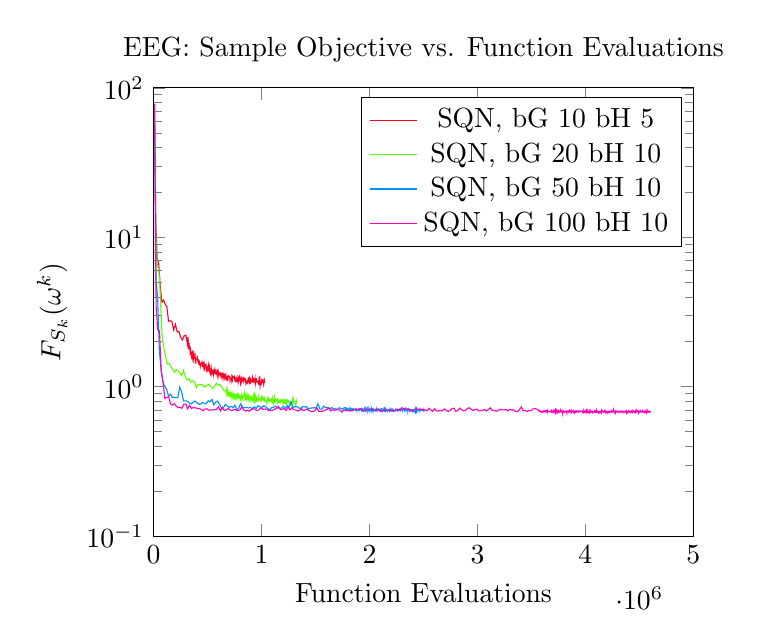 % This file was created by matplotlib v0.1.0.
% Copyright (c) 2010--2014, Nico Schlömer <nico.schloemer@gmail.com>
% All rights reserved.
% 
% The lastest updates can be retrieved from
% 
% https://github.com/nschloe/matplotlib2tikz
% 
% where you can also submit bug reports and leavecomments.
% 
\begin{tikzpicture}

\definecolor{color1}{rgb}{0.36,1,0}
\definecolor{color0}{rgb}{1,0,0.16}
\definecolor{color3}{rgb}{1,0,0.75}
\definecolor{color2}{rgb}{0,0.562,1}

\begin{axis}[
title={EEG: Sample Objective vs. Function Evaluations},
xlabel={Function Evaluations},
ylabel={$F_{S_k}(\omega^k)$},
xmin=0, xmax=5000000,
ymin=0.1, ymax=100,
ymode=log,
axis on top,
legend entries={{SQN, bG 10 bH 5},{SQN, bG 20 bH 10},{SQN, bG 50 bH 10},{SQN, bG 100 bH 10}}
]
\addplot [color0]
coordinates {
(8000.0,77.985)
(20000.0,12.322)
(33000,7.245)
(47000,6.673)
(62000,4.625)
(77000,3.683)
(92000,3.794)
(107000,3.572)
(123000,3.419)
(138000,2.746)
(154000,2.772)
(170000,2.712)
(186000,2.4)
(202000,2.614)
(218000,2.327)
(234000,2.346)
(250000,2.151)
(266000,2.056)
(282000,2.185)
(298000,2.218)
(315000,1.911)
(318000,2.159)
(321000,1.99)
(324000,1.79)
(327000,1.968)
(330000,1.88)
(333000,1.829)
(336000,1.844)
(339000,1.633)
(342000,1.824)
(345000,1.724)
(348000,1.701)
(351000,1.606)
(354000,1.659)
(357000,1.675)
(360000,1.698)
(363000,1.518)
(366000,1.49)
(369000,1.576)
(372000,1.642)
(375000,1.575)
(378000,1.566)
(381000,1.581)
(384000,1.617)
(387000,1.498)
(390000,1.431)
(393000,1.534)
(396000,1.526)
(399000,1.533)
(402000,1.546)
(405000,1.571)
(408000,1.511)
(411000,1.481)
(414000,1.495)
(417000,1.473)
(420000,1.394)
(423000,1.482)
(426000,1.468)
(429000,1.434)
(432000,1.373)
(435000,1.416)
(438000,1.411)
(441000,1.414)
(444000,1.436)
(447000,1.456)
(450000,1.359)
(453000,1.456)
(456000,1.348)
(459000,1.424)
(462000,1.403)
(465000,1.35)
(468000,1.426)
(471000,1.382)
(474000,1.339)
(477000,1.398)
(480000,1.404)
(483000,1.37)
(486000,1.364)
(489000,1.337)
(492000,1.249)
(495000,1.358)
(498000,1.319)
(501000,1.3)
(504000,1.291)
(507000,1.323)
(510000,1.391)
(513000,1.344)
(516000,1.305)
(519000,1.343)
(522000,1.25)
(525000,1.225)
(528000,1.267)
(531000,1.26)
(534000,1.314)
(537000,1.247)
(540000,1.294)
(543000,1.277)
(546000,1.245)
(549000,1.285)
(552000,1.288)
(555000,1.226)
(558000,1.283)
(561000,1.303)
(564000,1.216)
(567000,1.288)
(570000,1.22)
(573000,1.289)
(576000,1.28)
(579000,1.23)
(582000,1.247)
(585000,1.235)
(588000,1.195)
(591000,1.277)
(594000,1.264)
(597000,1.282)
(600000,1.236)
(603000,1.184)
(606000,1.209)
(609000,1.222)
(612000,1.215)
(615000,1.236)
(618000,1.224)
(621000,1.194)
(624000,1.219)
(627000,1.178)
(630000,1.224)
(633000,1.226)
(636000,1.219)
(639000,1.177)
(642000,1.248)
(645000,1.163)
(648000,1.203)
(651000,1.184)
(654000,1.174)
(657000,1.147)
(660000,1.186)
(663000,1.159)
(666000,1.19)
(669000,1.206)
(672000,1.153)
(675000,1.129)
(678000,1.159)
(681000,1.168)
(684000,1.161)
(687000,1.096)
(690000,1.168)
(693000,1.183)
(696000,1.174)
(699000,1.172)
(702000,1.165)
(705000,1.166)
(708000,1.104)
(711000,1.137)
(714000,1.139)
(717000,1.146)
(720000,1.147)
(723000,1.111)
(726000,1.188)
(729000,1.177)
(732000,1.131)
(735000,1.166)
(738000,1.168)
(741000,1.162)
(744000,1.159)
(747000,1.171)
(750000,1.13)
(753000,1.108)
(756000,1.124)
(759000,1.091)
(762000,1.101)
(765000,1.136)
(768000,1.101)
(771000,1.109)
(774000,1.095)
(777000,1.109)
(780000,1.139)
(783000,1.072)
(786000,1.107)
(789000,1.121)
(792000,1.144)
(795000,1.088)
(798000,1.19)
(801000,1.14)
(804000,1.091)
(807000,1.147)
(810000,1.08)
(813000,1.122)
(816000,1.093)
(819000,1.111)
(822000,1.131)
(825000,1.104)
(828000,1.111)
(831000,1.125)
(834000,1.095)
(837000,1.13)
(840000,1.107)
(843000,1.116)
(846000,1.132)
(849000,1.126)
(852000,1.099)
(855000,1.045)
(858000,1.059)
(861000,1.085)
(864000,1.086)
(867000,1.093)
(870000,1.063)
(873000,1.076)
(876000,1.14)
(879000,1.066)
(882000,1.14)
(885000,1.13)
(888000,1.09)
(891000,1.145)
(894000,1.131)
(897000,1.045)
(900000,1.102)
(903000,1.084)
(906000,1.08)
(909000,1.086)
(912000,1.091)
(915000,1.137)
(918000,1.088)
(921000,1.1)
(924000,1.087)
(927000,1.127)
(930000,1.117)
(933000,1.119)
(936000,1.091)
(939000,1.129)
(942000,1.051)
(945000,1.089)
(948000,1.127)
(951000,1.129)
(954000,1.087)
(957000,1.088)
(960000,1.073)
(963000,1.087)
(966000,1.091)
(969000,1.077)
(972000,1.087)
(975000,1.025)
(978000,1.128)
(981000,1.104)
(984000,1.126)
(987000,1.018)
(990000,1.05)
(993000,1.057)
(996000,1.073)
(999000,1.059)
(1002000,1.105)
(1005000,1.092)
(1008000,1.12)
(1011000,1.12)
(1014000,1.076)
(1017000,1.073)
(1020000,1.035)
(1023000,1.063)
(1026000,1.101)
(1029000,1.071)
(1032000,1.063)

};
\addplot [color1]
coordinates {
(8000.0,78.186)
(21000,10.139)
(34000.0,6.404)
(48000,6.125)
(63000,3.878)
(78000,2.194)
(94000.0,1.817)
(111000,1.588)
(127000,1.419)
(144000,1.437)
(160000,1.365)
(177000,1.302)
(193000,1.252)
(210000,1.305)
(227000,1.28)
(244000,1.232)
(260000,1.186)
(277000,1.285)
(294000,1.167)
(311000,1.11)
(327000,1.132)
(344000,1.075)
(361000,1.097)
(378000,1.078)
(395000,0.986)
(412000,1.034)
(429000,1.029)
(446000,1.04)
(463000,1.001)
(480000,1.0)
(497000,1.027)
(514000,1.034)
(531000,1.002)
(548000,0.975)
(565000,1.009)
(582000,1.056)
(599000,1.026)
(616000,1.034)
(633000,0.991)
(651000,0.944)
(668000,0.939)
(671000,0.914)
(674000,0.909)
(677000,0.949)
(680000,0.897)
(683000,0.918)
(686000,0.86)
(689000,0.938)
(692000,0.919)
(695000,0.883)
(698000,0.892)
(701000,0.877)
(704000,0.921)
(707000,0.874)
(710000,0.871)
(713000,0.866)
(716000,0.91)
(719000,0.891)
(722000,0.892)
(725000,0.854)
(728000,0.878)
(731000,0.863)
(734000,0.852)
(737000,0.896)
(740000,0.869)
(743000,0.842)
(746000,0.901)
(749000,0.858)
(752000,0.863)
(755000,0.862)
(758000,0.844)
(761000,0.882)
(764000,0.886)
(767000,0.889)
(770000,0.846)
(773000,0.863)
(776000,0.896)
(779000,0.885)
(782000,0.843)
(785000,0.867)
(788000,0.88)
(791000,0.866)
(794000,0.851)
(797000,0.863)
(800000,0.851)
(803000,0.829)
(806000,0.819)
(809000,0.877)
(812000,0.837)
(815000,0.872)
(818000,0.849)
(821000,0.858)
(824000,0.834)
(827000,0.859)
(830000,0.865)
(833000,0.855)
(836000,0.856)
(839000,0.857)
(842000,0.894)
(845000,0.842)
(848000,0.862)
(851000,0.849)
(854000,0.827)
(857000,0.883)
(860000,0.868)
(863000,0.842)
(866000,0.871)
(869000,0.829)
(872000,0.828)
(875000,0.834)
(878000,0.857)
(881000,0.824)
(884000,0.851)
(887000,0.825)
(890000,0.822)
(893000,0.803)
(896000,0.846)
(899000,0.834)
(902000,0.84)
(905000,0.828)
(908000,0.857)
(911000,0.849)
(914000,0.839)
(917000,0.816)
(920000,0.828)
(923000,0.826)
(926000,0.861)
(929000,0.821)
(932000,0.861)
(935000,0.821)
(938000,0.854)
(941000,0.815)
(944000,0.839)
(947000,0.789)
(950000,0.828)
(953000,0.821)
(956000,0.845)
(959000,0.811)
(962000,0.817)
(965000,0.825)
(968000,0.81)
(971000,0.828)
(974000,0.859)
(977000,0.834)
(980000,0.831)
(983000,0.819)
(986000,0.81)
(989000,0.802)
(992000,0.81)
(995000,0.809)
(998000,0.871)
(1001000,0.818)
(1004000,0.82)
(1007000,0.849)
(1010000,0.834)
(1013000,0.821)
(1016000,0.815)
(1019000,0.812)
(1022000,0.834)
(1025000,0.823)
(1028000,0.839)
(1031000,0.804)
(1034000,0.814)
(1037000,0.814)
(1040000,0.812)
(1043000,0.794)
(1046000,0.78)
(1049000,0.809)
(1052000,0.814)
(1055000,0.83)
(1058000,0.809)
(1061000,0.815)
(1064000,0.832)
(1067000,0.802)
(1070000,0.812)
(1073000,0.824)
(1076000,0.823)
(1079000,0.805)
(1082000,0.797)
(1085000,0.816)
(1088000,0.826)
(1091000,0.815)
(1094000,0.821)
(1097000,0.8)
(1100000,0.834)
(1103000,0.803)
(1106000,0.812)
(1109000,0.781)
(1112000,0.817)
(1115000,0.82)
(1118000,0.78)
(1121000,0.846)
(1124000,0.823)
(1127000,0.817)
(1130000,0.796)
(1133000,0.8)
(1136000,0.817)
(1139000,0.826)
(1142000,0.824)
(1145000,0.828)
(1148000,0.808)
(1151000,0.778)
(1154000,0.794)
(1157000,0.805)
(1160000,0.815)
(1163000,0.797)
(1166000,0.784)
(1169000,0.784)
(1172000,0.805)
(1175000,0.811)
(1178000,0.794)
(1181000,0.808)
(1184000,0.803)
(1187000,0.807)
(1190000,0.82)
(1193000,0.815)
(1196000,0.785)
(1199000,0.807)
(1202000,0.798)
(1205000,0.807)
(1208000,0.787)
(1211000,0.794)
(1214000,0.806)
(1217000,0.765)
(1220000,0.803)
(1223000,0.803)
(1226000,0.78)
(1229000,0.771)
(1232000,0.809)
(1235000,0.796)
(1238000,0.795)
(1241000,0.802)
(1244000,0.783)
(1247000,0.785)
(1250000,0.804)
(1253000,0.797)
(1256000,0.794)
(1259000,0.776)
(1262000,0.766)
(1265000,0.779)
(1268000,0.784)
(1271000,0.761)
(1274000,0.794)
(1277000,0.795)
(1280000,0.778)
(1283000,0.77)
(1286000,0.8)
(1289000,0.765)
(1292000,0.777)
(1295000,0.821)
(1298000,0.795)
(1301000,0.799)
(1304000,0.799)
(1307000,0.795)
(1310000,0.794)
(1313000,0.761)
(1316000,0.786)
(1319000,0.779)
(1322000,0.8)
(1325000,0.77)

};
\addplot [color2]
coordinates {
(8000.0,77.871)
(22000,5.193)
(37000,3.957)
(53000.0,1.748)
(70000,1.266)
(87000.0,1.071)
(104000,1.003)
(121000,0.959)
(138000,0.867)
(155000,0.892)
(172000,0.85)
(190000,0.85)
(207000,0.845)
(224000,0.846)
(241000,0.994)
(259000,0.927)
(277000,0.805)
(294000,0.804)
(312000,0.801)
(330000,0.78)
(348000,0.768)
(365000,0.786)
(383000,0.803)
(401000,0.785)
(419000,0.763)
(436000,0.765)
(454000,0.786)
(472000,0.772)
(489000,0.773)
(506000,0.807)
(523000,0.793)
(541000,0.822)
(558000,0.756)
(575000,0.789)
(593000,0.803)
(611000,0.759)
(629000,0.719)
(647000,0.725)
(665000,0.763)
(683000,0.741)
(700000,0.727)
(718000,0.741)
(735000,0.723)
(753000,0.752)
(771000,0.704)
(788000,0.718)
(806000,0.769)
(824000,0.729)
(842000,0.722)
(860000,0.728)
(878000,0.721)
(896000,0.726)
(914000,0.712)
(932000,0.736)
(950000,0.714)
(968000,0.747)
(986000,0.733)
(1004000,0.728)
(1022000,0.747)
(1040000,0.731)
(1058000,0.715)
(1076000,0.7)
(1094000,0.727)
(1112000,0.729)
(1130000,0.742)
(1148000,0.722)
(1166000,0.719)
(1184000,0.719)
(1202000,0.74)
(1220000,0.719)
(1238000,0.748)
(1255000,0.73)
(1273000,0.795)
(1290000,0.725)
(1308000,0.737)
(1326000,0.738)
(1344000,0.721)
(1361000,0.717)
(1379000,0.736)
(1397000,0.732)
(1415000,0.737)
(1433000,0.71)
(1451000,0.719)
(1469000,0.721)
(1487000,0.725)
(1504000,0.717)
(1522000,0.771)
(1540000,0.71)
(1558000,0.707)
(1576000,0.742)
(1594000,0.727)
(1612000,0.725)
(1630000,0.711)
(1648000,0.724)
(1666000,0.717)
(1684000,0.712)
(1702000,0.706)
(1720000,0.724)
(1737000,0.71)
(1755000,0.716)
(1773000,0.727)
(1776000,0.713)
(1779000,0.719)
(1782000,0.719)
(1785000,0.708)
(1788000,0.711)
(1791000,0.72)
(1794000,0.714)
(1797000,0.697)
(1800000,0.702)
(1803000,0.708)
(1806000,0.706)
(1809000,0.694)
(1812000,0.711)
(1815000,0.717)
(1818000,0.709)
(1821000,0.717)
(1824000,0.697)
(1827000,0.706)
(1830000,0.707)
(1833000,0.707)
(1836000,0.714)
(1839000,0.711)
(1842000,0.711)
(1845000,0.705)
(1848000,0.71)
(1851000,0.701)
(1854000,0.709)
(1857000,0.702)
(1860000,0.699)
(1863000,0.702)
(1866000,0.698)
(1869000,0.704)
(1872000,0.71)
(1875000,0.703)
(1878000,0.707)
(1881000,0.696)
(1884000,0.708)
(1887000,0.7)
(1890000,0.699)
(1893000,0.697)
(1896000,0.702)
(1899000,0.706)
(1902000,0.711)
(1905000,0.697)
(1908000,0.706)
(1911000,0.702)
(1914000,0.711)
(1917000,0.71)
(1920000,0.705)
(1923000,0.702)
(1926000,0.695)
(1929000,0.708)
(1932000,0.689)
(1935000,0.696)
(1938000,0.707)
(1941000,0.708)
(1944000,0.704)
(1947000,0.692)
(1950000,0.696)
(1953000,0.713)
(1956000,0.705)
(1959000,0.698)
(1962000,0.719)
(1965000,0.725)
(1968000,0.7)
(1971000,0.707)
(1974000,0.703)
(1977000,0.701)
(1980000,0.713)
(1983000,0.688)
(1986000,0.701)
(1989000,0.703)
(1992000,0.696)
(1995000,0.721)
(1998000,0.71)
(2001000,0.702)
(2004000,0.689)
(2007000,0.71)
(2010000,0.71)
(2013000,0.7)
(2016000,0.695)
(2019000,0.712)
(2022000,0.688)
(2025000,0.699)
(2028000,0.709)
(2031000,0.701)
(2034000,0.688)
(2037000,0.71)
(2040000,0.707)
(2043000,0.696)
(2046000,0.696)
(2049000,0.692)
(2052000,0.7)
(2055000,0.703)
(2058000,0.694)
(2061000,0.705)
(2064000,0.715)
(2067000,0.702)
(2070000,0.693)
(2073000,0.711)
(2076000,0.711)
(2079000,0.706)
(2082000,0.711)
(2085000,0.71)
(2088000,0.692)
(2091000,0.691)
(2094000,0.69)
(2097000,0.697)
(2100000,0.703)
(2103000,0.695)
(2106000,0.709)
(2109000,0.708)
(2112000,0.712)
(2115000,0.704)
(2118000,0.707)
(2121000,0.689)
(2124000,0.696)
(2127000,0.698)
(2130000,0.693)
(2133000,0.709)
(2136000,0.697)
(2139000,0.71)
(2142000,0.697)
(2145000,0.711)
(2148000,0.686)
(2151000,0.681)
(2154000,0.706)
(2157000,0.702)
(2160000,0.697)
(2163000,0.699)
(2166000,0.697)
(2169000,0.688)
(2172000,0.697)
(2175000,0.7)
(2178000,0.699)
(2181000,0.699)
(2184000,0.686)
(2187000,0.683)
(2190000,0.707)
(2193000,0.699)
(2196000,0.692)
(2199000,0.699)
(2202000,0.691)
(2205000,0.693)
(2208000,0.709)
(2211000,0.695)
(2214000,0.691)
(2217000,0.704)
(2220000,0.701)
(2223000,0.693)
(2226000,0.685)
(2229000,0.687)
(2232000,0.693)
(2235000,0.695)
(2238000,0.699)
(2241000,0.694)
(2244000,0.707)
(2247000,0.705)
(2250000,0.696)
(2253000,0.693)
(2256000,0.699)
(2259000,0.691)
(2262000,0.702)
(2265000,0.692)
(2268000,0.691)
(2271000,0.698)
(2274000,0.701)
(2277000,0.699)
(2280000,0.707)
(2283000,0.698)
(2286000,0.71)
(2289000,0.707)
(2292000,0.696)
(2295000,0.699)
(2298000,0.699)
(2301000,0.711)
(2304000,0.705)
(2307000,0.693)
(2310000,0.706)
(2313000,0.706)
(2316000,0.703)
(2319000,0.706)
(2322000,0.705)
(2325000,0.688)
(2328000,0.687)
(2331000,0.711)
(2334000,0.698)
(2337000,0.699)
(2340000,0.713)
(2343000,0.707)
(2346000,0.706)
(2349000,0.684)
(2352000,0.71)
(2355000,0.71)
(2358000,0.702)
(2361000,0.71)
(2364000,0.698)
(2367000,0.695)
(2370000,0.689)
(2373000,0.7)
(2376000,0.699)
(2379000,0.691)
(2382000,0.698)
(2385000,0.701)
(2388000,0.698)
(2391000,0.696)
(2394000,0.687)
(2397000,0.703)
(2400000,0.701)
(2403000,0.689)
(2406000,0.694)
(2409000,0.692)
(2412000,0.7)
(2415000,0.689)
(2418000,0.685)
(2421000,0.678)
(2424000,0.698)
(2427000,0.712)
(2430000,0.686)
(2433000,0.703)
(2436000,0.688)
(2439000,0.707)
(2442000,0.69)
(2445000,0.699)
(2448000,0.699)
(2451000,0.701)
(2454000,0.701)
(2457000,0.705)
(2460000,0.689)
(2463000,0.706)
(2466000,0.695)
(2469000,0.694)
(2472000,0.692)
(2475000,0.695)
(2478000,0.696)
(2481000,0.704)
(2484000,0.701)
(2487000,0.698)
(2490000,0.7)
(2493000,0.695)
(2496000,0.708)
(2499000,0.693)
(2502000,0.691)
(2505000,0.698)
(2508000,0.694)
(2511000,0.702)

};
\addplot [color3]
coordinates {
(8000.0,78.331)
(23000.0,3.435)
(38000.0,2.409)
(54000.0,2.368)
(70000,1.291)
(87000.0,1.082)
(104000,0.834)
(121000,0.849)
(139000,0.859)
(156000,0.771)
(173000,0.754)
(191000,0.771)
(209000,0.743)
(227000,0.726)
(245000,0.726)
(262000,0.718)
(280000,0.763)
(298000,0.767)
(315000,0.711)
(333000,0.751)
(350000,0.717)
(368000,0.724)
(386000,0.723)
(404000,0.717)
(422000,0.716)
(440000,0.704)
(458000,0.69)
(476000,0.71)
(494000,0.712)
(512000,0.697)
(530000,0.7)
(548000,0.698)
(566000,0.703)
(583000,0.707)
(601000,0.735)
(619000,0.689)
(637000,0.726)
(655000,0.693)
(673000,0.7)
(691000,0.716)
(709000,0.7)
(727000,0.693)
(745000,0.704)
(763000,0.701)
(781000,0.691)
(798000,0.699)
(816000,0.733)
(834000,0.699)
(852000,0.688)
(870000,0.696)
(888000,0.686)
(906000,0.706)
(924000,0.716)
(942000,0.701)
(960000,0.692)
(978000,0.706)
(996000,0.719)
(1014000,0.706)
(1032000,0.71)
(1050000,0.703)
(1068000,0.693)
(1086000,0.693)
(1104000,0.696)
(1122000,0.709)
(1139000,0.718)
(1157000,0.738)
(1175000,0.703)
(1192000,0.71)
(1210000,0.714)
(1227000,0.694)
(1245000,0.729)
(1263000,0.701)
(1281000,0.723)
(1299000,0.701)
(1317000,0.699)
(1335000,0.688)
(1352000,0.694)
(1370000,0.713)
(1388000,0.693)
(1406000,0.702)
(1424000,0.71)
(1442000,0.69)
(1460000,0.682)
(1478000,0.684)
(1495000,0.693)
(1513000,0.72)
(1531000,0.684)
(1549000,0.685)
(1567000,0.685)
(1585000,0.698)
(1602000,0.701)
(1620000,0.725)
(1638000,0.69)
(1656000,0.704)
(1673000,0.695)
(1691000,0.702)
(1709000,0.701)
(1727000,0.697)
(1745000,0.676)
(1763000,0.702)
(1781000,0.693)
(1799000,0.698)
(1817000,0.694)
(1835000,0.688)
(1853000,0.704)
(1871000,0.703)
(1889000,0.7)
(1907000,0.71)
(1925000,0.713)
(1943000,0.688)
(1961000,0.686)
(1978000,0.703)
(1996000,0.703)
(2014000,0.7)
(2032000,0.696)
(2050000,0.7)
(2068000,0.695)
(2086000,0.708)
(2104000,0.681)
(2122000,0.69)
(2140000,0.699)
(2158000,0.699)
(2176000,0.699)
(2194000,0.7)
(2211000,0.687)
(2228000,0.688)
(2246000,0.705)
(2264000,0.706)
(2281000,0.694)
(2299000,0.723)
(2317000,0.716)
(2335000,0.709)
(2353000,0.706)
(2371000,0.709)
(2389000,0.69)
(2407000,0.687)
(2425000,0.711)
(2443000,0.707)
(2461000,0.706)
(2479000,0.708)
(2497000,0.696)
(2515000,0.701)
(2533000,0.69)
(2551000,0.718)
(2569000,0.7)
(2586000,0.684)
(2604000,0.714)
(2622000,0.688)
(2640000,0.688)
(2658000,0.692)
(2675000,0.691)
(2693000,0.711)
(2711000,0.698)
(2729000,0.684)
(2747000,0.693)
(2765000,0.714)
(2783000,0.719)
(2800000,0.685)
(2817000,0.689)
(2835000,0.72)
(2853000,0.703)
(2871000,0.691)
(2889000,0.693)
(2906000,0.714)
(2923000,0.724)
(2941000,0.709)
(2959000,0.694)
(2977000,0.701)
(2995000,0.71)
(3013000,0.689)
(3031000,0.693)
(3049000,0.696)
(3067000,0.704)
(3085000,0.688)
(3102000,0.705)
(3120000,0.723)
(3138000,0.693)
(3156000,0.696)
(3174000,0.685)
(3192000,0.693)
(3210000,0.708)
(3228000,0.7)
(3246000,0.701)
(3264000,0.704)
(3281000,0.69)
(3299000,0.706)
(3317000,0.698)
(3335000,0.7)
(3353000,0.684)
(3371000,0.681)
(3389000,0.704)
(3407000,0.732)
(3425000,0.689)
(3443000,0.695)
(3461000,0.684)
(3479000,0.693)
(3496000,0.69)
(3514000,0.709)
(3532000,0.716)
(3550000,0.707)
(3568000,0.696)
(3571000,0.684)
(3574000,0.687)
(3577000,0.693)
(3580000,0.685)
(3583000,0.684)
(3586000,0.681)
(3589000,0.677)
(3592000,0.676)
(3595000,0.687)
(3598000,0.687)
(3601000,0.679)
(3604000,0.683)
(3607000,0.678)
(3610000,0.682)
(3613000,0.687)
(3616000,0.691)
(3619000,0.684)
(3622000,0.687)
(3625000,0.682)
(3628000,0.688)
(3631000,0.685)
(3634000,0.692)
(3637000,0.689)
(3640000,0.676)
(3643000,0.677)
(3646000,0.692)
(3649000,0.678)
(3652000,0.69)
(3655000,0.688)
(3658000,0.685)
(3661000,0.681)
(3664000,0.68)
(3667000,0.682)
(3670000,0.683)
(3673000,0.68)
(3676000,0.685)
(3679000,0.686)
(3682000,0.682)
(3685000,0.693)
(3688000,0.682)
(3691000,0.683)
(3694000,0.672)
(3697000,0.674)
(3700000,0.677)
(3703000,0.689)
(3706000,0.696)
(3709000,0.682)
(3712000,0.686)
(3715000,0.691)
(3718000,0.678)
(3721000,0.691)
(3724000,0.674)
(3727000,0.693)
(3730000,0.678)
(3733000,0.693)
(3736000,0.681)
(3739000,0.684)
(3742000,0.675)
(3745000,0.686)
(3748000,0.683)
(3751000,0.69)
(3754000,0.677)
(3757000,0.684)
(3760000,0.685)
(3763000,0.678)
(3766000,0.681)
(3769000,0.695)
(3772000,0.682)
(3775000,0.679)
(3778000,0.685)
(3781000,0.689)
(3784000,0.686)
(3787000,0.684)
(3790000,0.662)
(3793000,0.687)
(3796000,0.674)
(3799000,0.677)
(3802000,0.684)
(3805000,0.681)
(3808000,0.676)
(3811000,0.678)
(3814000,0.681)
(3817000,0.682)
(3820000,0.686)
(3823000,0.679)
(3826000,0.683)
(3829000,0.664)
(3832000,0.679)
(3835000,0.686)
(3838000,0.689)
(3841000,0.685)
(3844000,0.679)
(3847000,0.686)
(3850000,0.68)
(3853000,0.691)
(3856000,0.677)
(3859000,0.677)
(3862000,0.676)
(3865000,0.679)
(3868000,0.692)
(3871000,0.678)
(3874000,0.689)
(3877000,0.684)
(3880000,0.687)
(3883000,0.681)
(3886000,0.683)
(3889000,0.676)
(3892000,0.689)
(3895000,0.682)
(3898000,0.671)
(3901000,0.679)
(3904000,0.676)
(3907000,0.685)
(3910000,0.677)
(3913000,0.685)
(3916000,0.688)
(3919000,0.679)
(3922000,0.684)
(3925000,0.682)
(3928000,0.688)
(3931000,0.685)
(3934000,0.686)
(3937000,0.678)
(3940000,0.683)
(3943000,0.684)
(3946000,0.684)
(3949000,0.689)
(3952000,0.681)
(3955000,0.681)
(3958000,0.684)
(3961000,0.687)
(3964000,0.686)
(3967000,0.684)
(3970000,0.683)
(3973000,0.677)
(3976000,0.687)
(3979000,0.697)
(3982000,0.669)
(3985000,0.668)
(3988000,0.684)
(3991000,0.689)
(3994000,0.684)
(3997000,0.674)
(4000000,0.676)
(4003000,0.685)
(4006000,0.694)
(4009000,0.678)
(4012000,0.689)
(4015000,0.674)
(4018000,0.673)
(4021000,0.689)
(4024000,0.678)
(4027000,0.673)
(4030000,0.679)
(4033000,0.682)
(4036000,0.675)
(4039000,0.688)
(4042000,0.676)
(4045000,0.683)
(4048000,0.681)
(4051000,0.693)
(4054000,0.675)
(4057000,0.679)
(4060000,0.683)
(4063000,0.681)
(4066000,0.673)
(4069000,0.685)
(4072000,0.682)
(4075000,0.678)
(4078000,0.679)
(4081000,0.678)
(4084000,0.685)
(4087000,0.693)
(4090000,0.677)
(4093000,0.684)
(4096000,0.677)
(4099000,0.682)
(4102000,0.677)
(4105000,0.696)
(4108000,0.682)
(4111000,0.68)
(4114000,0.684)
(4117000,0.684)
(4120000,0.668)
(4123000,0.674)
(4126000,0.668)
(4129000,0.679)
(4132000,0.674)
(4135000,0.676)
(4138000,0.684)
(4141000,0.683)
(4144000,0.68)
(4147000,0.67)
(4150000,0.694)
(4153000,0.686)
(4156000,0.684)
(4159000,0.688)
(4162000,0.683)
(4165000,0.683)
(4168000,0.677)
(4171000,0.681)
(4174000,0.689)
(4177000,0.694)
(4180000,0.685)
(4183000,0.675)
(4186000,0.684)
(4189000,0.674)
(4192000,0.677)
(4195000,0.686)
(4198000,0.685)
(4201000,0.668)
(4204000,0.678)
(4207000,0.674)
(4210000,0.683)
(4213000,0.684)
(4216000,0.682)
(4219000,0.673)
(4222000,0.686)
(4225000,0.685)
(4228000,0.678)
(4231000,0.681)
(4234000,0.678)
(4237000,0.679)
(4240000,0.69)
(4243000,0.68)
(4246000,0.687)
(4249000,0.684)
(4252000,0.68)
(4255000,0.684)
(4258000,0.681)
(4261000,0.701)
(4264000,0.685)
(4267000,0.675)
(4270000,0.684)
(4273000,0.68)
(4276000,0.685)
(4279000,0.67)
(4282000,0.682)
(4285000,0.678)
(4288000,0.68)
(4291000,0.681)
(4294000,0.689)
(4297000,0.681)
(4300000,0.681)
(4303000,0.674)
(4306000,0.68)
(4309000,0.679)
(4312000,0.684)
(4315000,0.678)
(4318000,0.68)
(4321000,0.679)
(4324000,0.678)
(4327000,0.676)
(4330000,0.688)
(4333000,0.685)
(4336000,0.679)
(4339000,0.682)
(4342000,0.681)
(4345000,0.685)
(4348000,0.677)
(4351000,0.673)
(4354000,0.684)
(4357000,0.683)
(4360000,0.681)
(4363000,0.677)
(4366000,0.678)
(4369000,0.685)
(4372000,0.683)
(4375000,0.681)
(4378000,0.688)
(4381000,0.672)
(4384000,0.685)
(4387000,0.68)
(4390000,0.673)
(4393000,0.681)
(4396000,0.677)
(4399000,0.687)
(4402000,0.681)
(4405000,0.682)
(4408000,0.685)
(4411000,0.675)
(4414000,0.672)
(4417000,0.681)
(4420000,0.679)
(4423000,0.688)
(4426000,0.679)
(4429000,0.678)
(4432000,0.672)
(4435000,0.688)
(4438000,0.677)
(4441000,0.678)
(4444000,0.687)
(4447000,0.681)
(4450000,0.682)
(4453000,0.675)
(4456000,0.68)
(4459000,0.684)
(4462000,0.676)
(4465000,0.689)
(4468000,0.683)
(4471000,0.694)
(4474000,0.68)
(4477000,0.684)
(4480000,0.684)
(4483000,0.688)
(4486000,0.682)
(4489000,0.688)
(4492000,0.668)
(4495000,0.678)
(4498000,0.681)
(4501000,0.676)
(4504000,0.677)
(4507000,0.692)
(4510000,0.679)
(4513000,0.684)
(4516000,0.679)
(4519000,0.68)
(4522000,0.685)
(4525000,0.685)
(4528000,0.693)
(4531000,0.678)
(4534000,0.682)
(4537000,0.682)
(4540000,0.684)
(4543000,0.676)
(4546000,0.672)
(4549000,0.68)
(4552000,0.676)
(4555000,0.69)
(4558000,0.684)
(4561000,0.68)
(4564000,0.679)
(4567000,0.67)
(4570000,0.691)
(4573000,0.679)
(4576000,0.688)
(4579000,0.677)
(4582000,0.675)
(4585000,0.684)
(4588000,0.679)
(4591000,0.677)
(4594000,0.686)
(4597000,0.683)
(4600000,0.684)
(4603000,0.68)
(4606000,0.677)
(4609000,0.679)

};
\path [draw=black, fill opacity=0] (axis cs:13,100)--(axis cs:13,100);

\path [draw=black, fill opacity=0] (axis cs:5000000,13)--(axis cs:5000000,13);

\path [draw=black, fill opacity=0] (axis cs:13,0.1)--(axis cs:13,0.1);

\path [draw=black, fill opacity=0] (axis cs:-1.164e-10,13)--(axis cs:-1.164e-10,13);

\end{axis}

\end{tikzpicture}